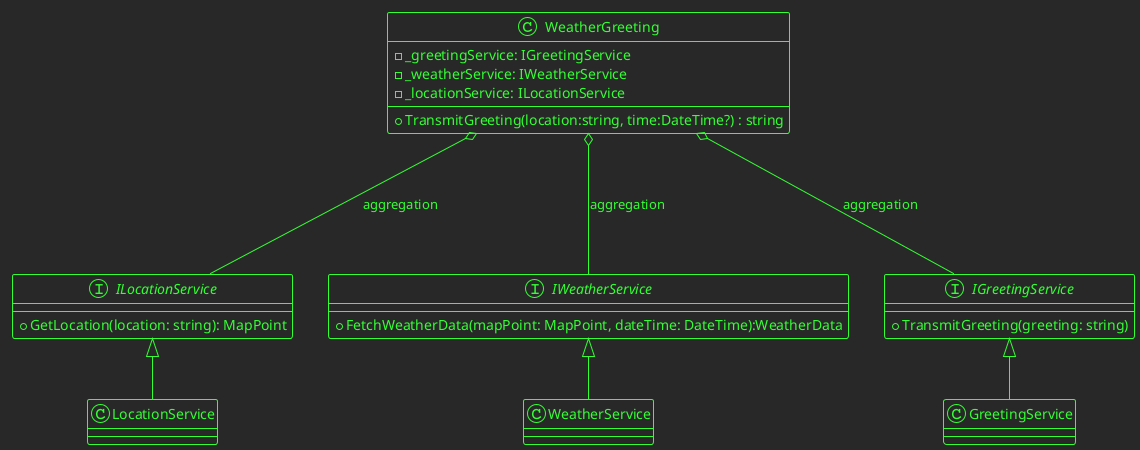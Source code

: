 ﻿@startuml
!theme crt-green

class WeatherGreeting {
    - _greetingService: IGreetingService
    - _weatherService: IWeatherService
    - _locationService: ILocationService
    + TransmitGreeting(location:string, time:DateTime?) : string
}

interface IGreetingService {
+ TransmitGreeting(greeting: string)
}

interface IWeatherService {
+ FetchWeatherData(mapPoint: MapPoint, dateTime: DateTime):WeatherData
}

interface ILocationService {
+ GetLocation(location: string): MapPoint
}

WeatherGreeting o--- IGreetingService : aggregation
WeatherGreeting o--- IWeatherService : aggregation
WeatherGreeting o--- ILocationService : aggregation

GreetingService --up|> IGreetingService
WeatherService --up|> IWeatherService
LocationService --up|> ILocationService
@enduml
